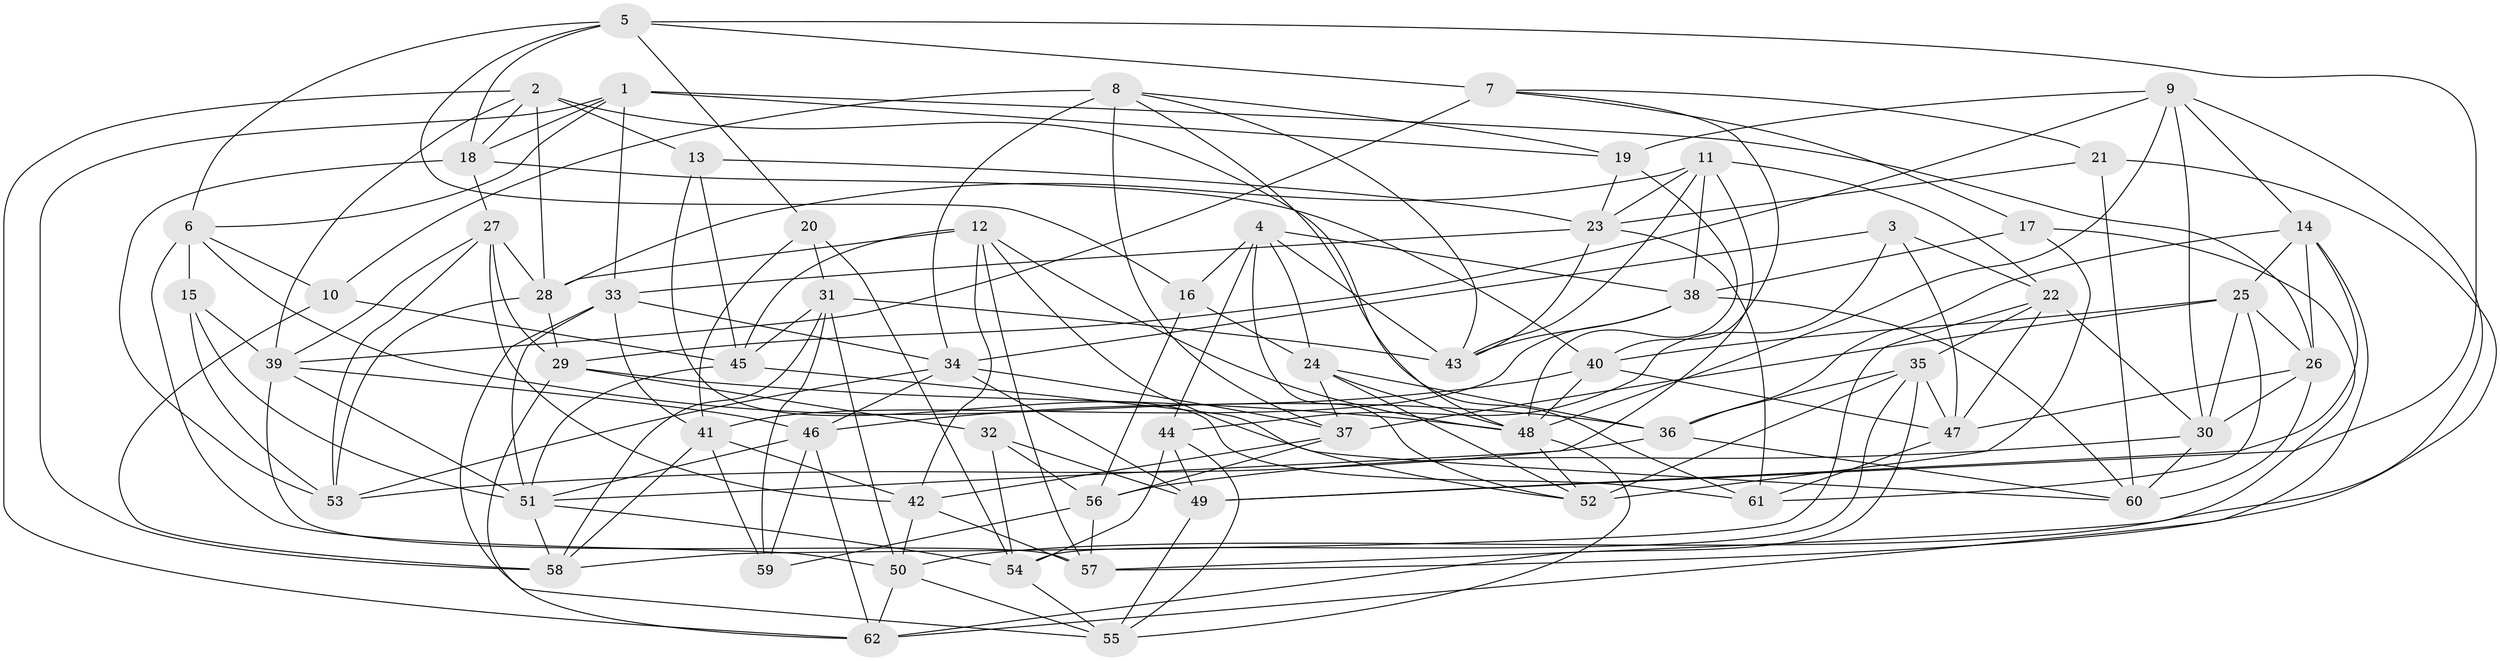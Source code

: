 // original degree distribution, {4: 1.0}
// Generated by graph-tools (version 1.1) at 2025/50/03/09/25 03:50:44]
// undirected, 62 vertices, 178 edges
graph export_dot {
graph [start="1"]
  node [color=gray90,style=filled];
  1;
  2;
  3;
  4;
  5;
  6;
  7;
  8;
  9;
  10;
  11;
  12;
  13;
  14;
  15;
  16;
  17;
  18;
  19;
  20;
  21;
  22;
  23;
  24;
  25;
  26;
  27;
  28;
  29;
  30;
  31;
  32;
  33;
  34;
  35;
  36;
  37;
  38;
  39;
  40;
  41;
  42;
  43;
  44;
  45;
  46;
  47;
  48;
  49;
  50;
  51;
  52;
  53;
  54;
  55;
  56;
  57;
  58;
  59;
  60;
  61;
  62;
  1 -- 6 [weight=1.0];
  1 -- 18 [weight=1.0];
  1 -- 19 [weight=1.0];
  1 -- 26 [weight=1.0];
  1 -- 33 [weight=1.0];
  1 -- 58 [weight=1.0];
  2 -- 13 [weight=1.0];
  2 -- 18 [weight=1.0];
  2 -- 28 [weight=1.0];
  2 -- 39 [weight=1.0];
  2 -- 61 [weight=1.0];
  2 -- 62 [weight=1.0];
  3 -- 22 [weight=1.0];
  3 -- 34 [weight=1.0];
  3 -- 44 [weight=1.0];
  3 -- 47 [weight=1.0];
  4 -- 16 [weight=1.0];
  4 -- 24 [weight=1.0];
  4 -- 38 [weight=1.0];
  4 -- 43 [weight=1.0];
  4 -- 44 [weight=1.0];
  4 -- 52 [weight=1.0];
  5 -- 6 [weight=1.0];
  5 -- 7 [weight=1.0];
  5 -- 16 [weight=1.0];
  5 -- 18 [weight=1.0];
  5 -- 20 [weight=1.0];
  5 -- 49 [weight=1.0];
  6 -- 10 [weight=1.0];
  6 -- 15 [weight=1.0];
  6 -- 36 [weight=1.0];
  6 -- 50 [weight=1.0];
  7 -- 17 [weight=1.0];
  7 -- 21 [weight=1.0];
  7 -- 39 [weight=2.0];
  7 -- 40 [weight=1.0];
  8 -- 10 [weight=1.0];
  8 -- 19 [weight=1.0];
  8 -- 34 [weight=1.0];
  8 -- 37 [weight=1.0];
  8 -- 43 [weight=1.0];
  8 -- 48 [weight=1.0];
  9 -- 14 [weight=1.0];
  9 -- 19 [weight=1.0];
  9 -- 29 [weight=1.0];
  9 -- 30 [weight=1.0];
  9 -- 48 [weight=1.0];
  9 -- 50 [weight=1.0];
  10 -- 45 [weight=1.0];
  10 -- 58 [weight=1.0];
  11 -- 22 [weight=1.0];
  11 -- 23 [weight=1.0];
  11 -- 28 [weight=1.0];
  11 -- 38 [weight=1.0];
  11 -- 43 [weight=1.0];
  11 -- 51 [weight=1.0];
  12 -- 28 [weight=1.0];
  12 -- 42 [weight=1.0];
  12 -- 45 [weight=1.0];
  12 -- 48 [weight=1.0];
  12 -- 52 [weight=1.0];
  12 -- 57 [weight=1.0];
  13 -- 23 [weight=1.0];
  13 -- 45 [weight=1.0];
  13 -- 61 [weight=1.0];
  14 -- 25 [weight=1.0];
  14 -- 26 [weight=1.0];
  14 -- 36 [weight=1.0];
  14 -- 49 [weight=1.0];
  14 -- 62 [weight=1.0];
  15 -- 39 [weight=1.0];
  15 -- 51 [weight=1.0];
  15 -- 53 [weight=1.0];
  16 -- 24 [weight=1.0];
  16 -- 56 [weight=1.0];
  17 -- 38 [weight=1.0];
  17 -- 52 [weight=1.0];
  17 -- 57 [weight=1.0];
  18 -- 27 [weight=1.0];
  18 -- 40 [weight=1.0];
  18 -- 53 [weight=1.0];
  19 -- 23 [weight=1.0];
  19 -- 48 [weight=2.0];
  20 -- 31 [weight=1.0];
  20 -- 41 [weight=1.0];
  20 -- 54 [weight=1.0];
  21 -- 23 [weight=1.0];
  21 -- 57 [weight=1.0];
  21 -- 60 [weight=1.0];
  22 -- 30 [weight=1.0];
  22 -- 35 [weight=1.0];
  22 -- 47 [weight=1.0];
  22 -- 58 [weight=1.0];
  23 -- 33 [weight=1.0];
  23 -- 43 [weight=1.0];
  23 -- 61 [weight=2.0];
  24 -- 36 [weight=1.0];
  24 -- 37 [weight=1.0];
  24 -- 48 [weight=1.0];
  24 -- 52 [weight=1.0];
  25 -- 26 [weight=1.0];
  25 -- 30 [weight=1.0];
  25 -- 37 [weight=1.0];
  25 -- 40 [weight=1.0];
  25 -- 61 [weight=1.0];
  26 -- 30 [weight=1.0];
  26 -- 47 [weight=1.0];
  26 -- 60 [weight=1.0];
  27 -- 28 [weight=1.0];
  27 -- 29 [weight=1.0];
  27 -- 39 [weight=1.0];
  27 -- 42 [weight=1.0];
  27 -- 53 [weight=1.0];
  28 -- 29 [weight=1.0];
  28 -- 53 [weight=1.0];
  29 -- 32 [weight=1.0];
  29 -- 48 [weight=1.0];
  29 -- 62 [weight=1.0];
  30 -- 56 [weight=1.0];
  30 -- 60 [weight=1.0];
  31 -- 43 [weight=1.0];
  31 -- 45 [weight=1.0];
  31 -- 50 [weight=1.0];
  31 -- 58 [weight=1.0];
  31 -- 59 [weight=1.0];
  32 -- 49 [weight=1.0];
  32 -- 54 [weight=1.0];
  32 -- 56 [weight=1.0];
  33 -- 34 [weight=1.0];
  33 -- 41 [weight=1.0];
  33 -- 51 [weight=1.0];
  33 -- 55 [weight=1.0];
  34 -- 37 [weight=1.0];
  34 -- 46 [weight=1.0];
  34 -- 49 [weight=2.0];
  34 -- 53 [weight=1.0];
  35 -- 36 [weight=1.0];
  35 -- 47 [weight=1.0];
  35 -- 52 [weight=1.0];
  35 -- 54 [weight=1.0];
  35 -- 62 [weight=1.0];
  36 -- 53 [weight=1.0];
  36 -- 60 [weight=1.0];
  37 -- 42 [weight=1.0];
  37 -- 56 [weight=1.0];
  38 -- 41 [weight=1.0];
  38 -- 43 [weight=1.0];
  38 -- 60 [weight=1.0];
  39 -- 46 [weight=1.0];
  39 -- 51 [weight=1.0];
  39 -- 57 [weight=1.0];
  40 -- 46 [weight=1.0];
  40 -- 47 [weight=1.0];
  40 -- 48 [weight=1.0];
  41 -- 42 [weight=1.0];
  41 -- 58 [weight=1.0];
  41 -- 59 [weight=1.0];
  42 -- 50 [weight=1.0];
  42 -- 57 [weight=1.0];
  44 -- 49 [weight=2.0];
  44 -- 54 [weight=1.0];
  44 -- 55 [weight=1.0];
  45 -- 51 [weight=1.0];
  45 -- 60 [weight=1.0];
  46 -- 51 [weight=1.0];
  46 -- 59 [weight=1.0];
  46 -- 62 [weight=1.0];
  47 -- 61 [weight=1.0];
  48 -- 52 [weight=1.0];
  48 -- 55 [weight=1.0];
  49 -- 55 [weight=1.0];
  50 -- 55 [weight=1.0];
  50 -- 62 [weight=1.0];
  51 -- 54 [weight=1.0];
  51 -- 58 [weight=1.0];
  54 -- 55 [weight=1.0];
  56 -- 57 [weight=1.0];
  56 -- 59 [weight=1.0];
}
